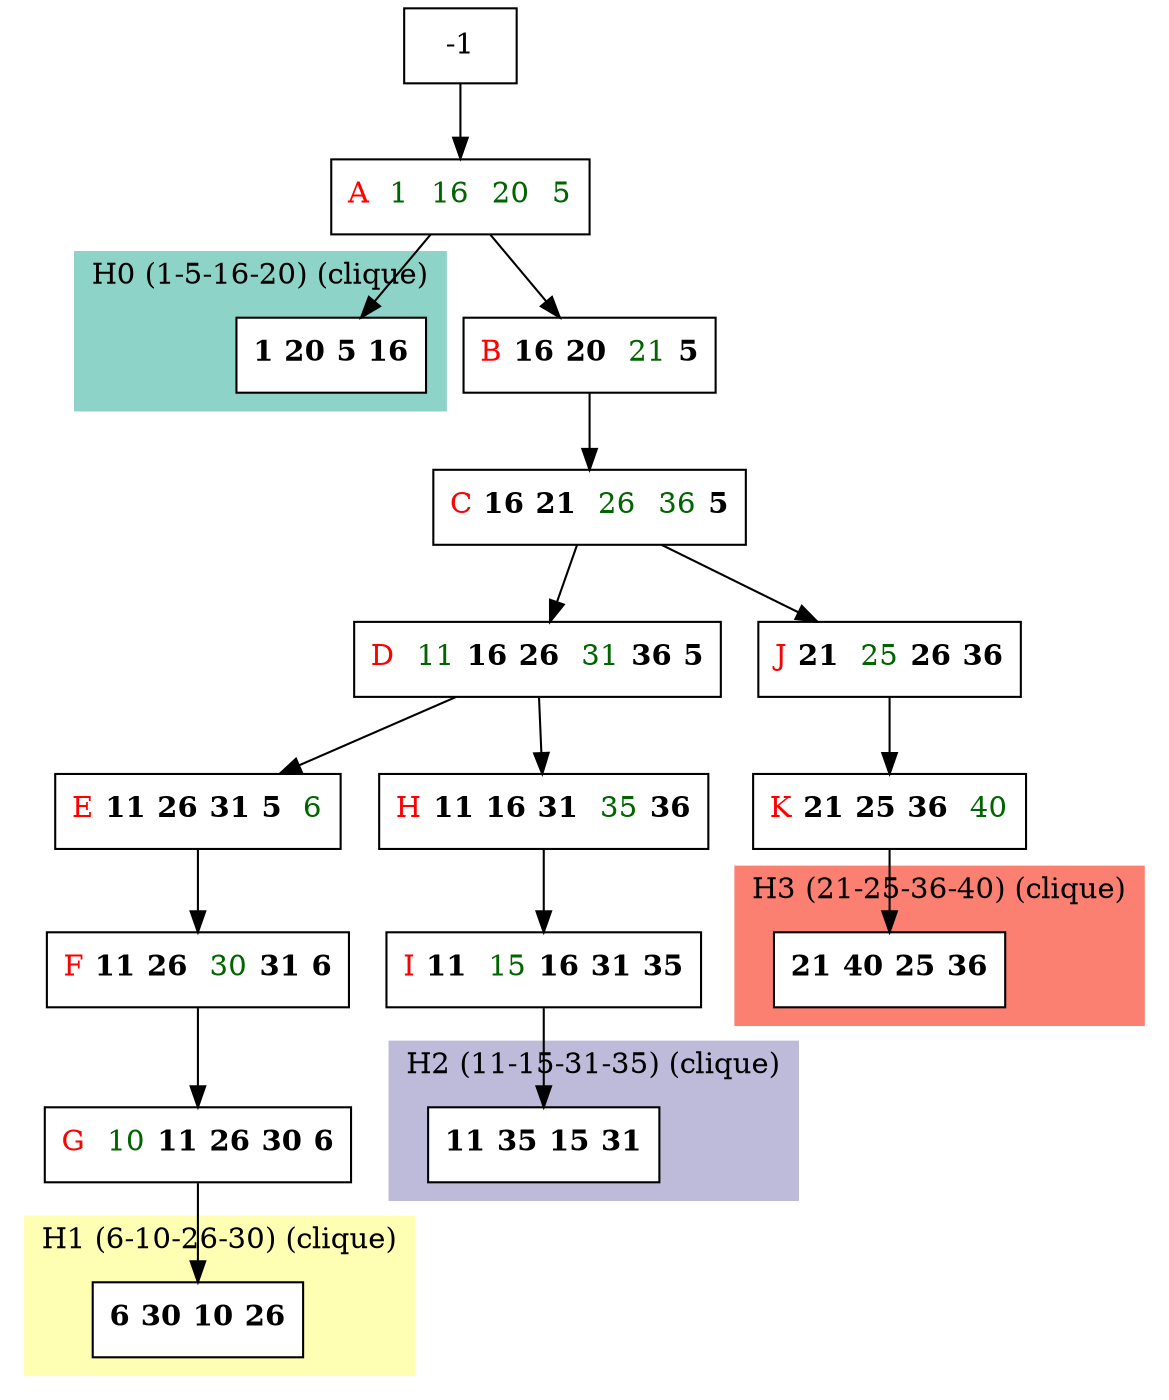 digraph G {
    node [shape=box];
    subgraph cluster0 {
        node [style=filled,fillcolor=white];
        labeljust="l";
        style=filled;
        color="#8DD3C7";
        H0_0;
        label="H0 (1-5-16-20) (clique)";
    }
    subgraph cluster1 {
        node [style=filled,fillcolor=white];
        labeljust="l";
        style=filled;
        color="#FFFFB3";
        H1_0;
        label="H1 (6-10-26-30) (clique)";
    }
    subgraph cluster2 {
        node [style=filled,fillcolor=white];
        labeljust="l";
        style=filled;
        color="#BEBADA";
        H2_0;
        label="H2 (11-15-31-35) (clique)";
    }
    subgraph cluster3 {
        node [style=filled,fillcolor=white];
        labeljust="l";
        style=filled;
        color="#FB8072";
        H3_0;
        label="H3 (21-25-36-40) (clique)";
    }
     1 [shape=record,label= <{  <FONT COLOR="RED">A</FONT>  <FONT COLOR="DARKGREEN">1</FONT>  <FONT COLOR="DARKGREEN">16</FONT>  <FONT COLOR="DARKGREEN">20</FONT>  <FONT COLOR="DARKGREEN">5</FONT>}> ];
     -1  ->  1;
     H0_0 [shape=record,label= <{ <b>1</b> <b>20</b> <b>5</b> <b>16</b>}> ];
     1  ->  H0_0;
     28 [shape=record,label= <{  <FONT COLOR="RED">B</FONT> <b>16</b> <b>20</b>  <FONT COLOR="DARKGREEN">21</FONT> <b>5</b>}> ];
     1  ->  28;
     27 [shape=record,label= <{  <FONT COLOR="RED">C</FONT> <b>16</b> <b>21</b>  <FONT COLOR="DARKGREEN">26</FONT>  <FONT COLOR="DARKGREEN">36</FONT> <b>5</b>}> ];
     28  ->  27;
     18 [shape=record,label= <{  <FONT COLOR="RED">D</FONT>  <FONT COLOR="DARKGREEN">11</FONT> <b>16</b> <b>26</b>  <FONT COLOR="DARKGREEN">31</FONT> <b>36</b> <b>5</b>}> ];
     27  ->  18;
     9 [shape=record,label= <{  <FONT COLOR="RED">E</FONT> <b>11</b> <b>26</b> <b>31</b> <b>5</b>  <FONT COLOR="DARKGREEN">6</FONT>}> ];
     18  ->  9;
     10 [shape=record,label= <{  <FONT COLOR="RED">F</FONT> <b>11</b> <b>26</b>  <FONT COLOR="DARKGREEN">30</FONT> <b>31</b> <b>6</b>}> ];
     9  ->  10;
     11 [shape=record,label= <{  <FONT COLOR="RED">G</FONT>  <FONT COLOR="DARKGREEN">10</FONT> <b>11</b> <b>26</b> <b>30</b> <b>6</b>}> ];
     10  ->  11;
     H1_0 [shape=record,label= <{ <b>6</b> <b>30</b> <b>10</b> <b>26</b>}> ];
     11  ->  H1_0;
     19 [shape=record,label= <{  <FONT COLOR="RED">H</FONT> <b>11</b> <b>16</b> <b>31</b>  <FONT COLOR="DARKGREEN">35</FONT> <b>36</b>}> ];
     18  ->  19;
     20 [shape=record,label= <{  <FONT COLOR="RED">I</FONT> <b>11</b>  <FONT COLOR="DARKGREEN">15</FONT> <b>16</b> <b>31</b> <b>35</b>}> ];
     19  ->  20;
     H2_0 [shape=record,label= <{ <b>11</b> <b>35</b> <b>15</b> <b>31</b>}> ];
     20  ->  H2_0;
     29 [shape=record,label= <{  <FONT COLOR="RED">J</FONT> <b>21</b>  <FONT COLOR="DARKGREEN">25</FONT> <b>26</b> <b>36</b>}> ];
     27  ->  29;
     31 [shape=record,label= <{  <FONT COLOR="RED">K</FONT> <b>21</b> <b>25</b> <b>36</b>  <FONT COLOR="DARKGREEN">40</FONT>}> ];
     29  ->  31;
     H3_0 [shape=record,label= <{ <b>21</b> <b>40</b> <b>25</b> <b>36</b>}> ];
     31  ->  H3_0;
}
